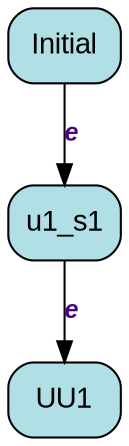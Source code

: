 digraph U1{

 graph [layout = dot]
 node [fontname="Arial",fontsize="14",shape="box", style="rounded,filled", fillcolor=PowderBlue,margin=0];
 edge [fontname="Arial bold italic",fontsize="12",fontcolor="Indigo"];
 "Initial" -> "u1_s1" [ label = "e" ] ;
"u1_s1" -> "UU1" [ label = "e" ] ;
}